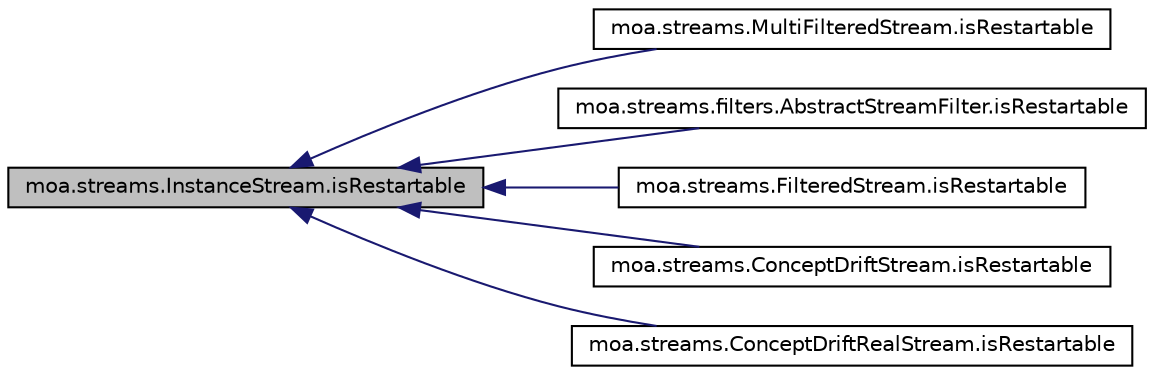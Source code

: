 digraph G
{
  edge [fontname="Helvetica",fontsize="10",labelfontname="Helvetica",labelfontsize="10"];
  node [fontname="Helvetica",fontsize="10",shape=record];
  rankdir=LR;
  Node1 [label="moa.streams.InstanceStream.isRestartable",height=0.2,width=0.4,color="black", fillcolor="grey75", style="filled" fontcolor="black"];
  Node1 -> Node2 [dir=back,color="midnightblue",fontsize="10",style="solid",fontname="Helvetica"];
  Node2 [label="moa.streams.MultiFilteredStream.isRestartable",height=0.2,width=0.4,color="black", fillcolor="white", style="filled",URL="$classmoa_1_1streams_1_1MultiFilteredStream.html#ac21ecd3506fd9284279204c013dc090a",tooltip="Gets whether this stream can restart."];
  Node1 -> Node3 [dir=back,color="midnightblue",fontsize="10",style="solid",fontname="Helvetica"];
  Node3 [label="moa.streams.filters.AbstractStreamFilter.isRestartable",height=0.2,width=0.4,color="black", fillcolor="white", style="filled",URL="$classmoa_1_1streams_1_1filters_1_1AbstractStreamFilter.html#a9186efb93b906faac01ab45a18aa41e5",tooltip="Gets whether this stream can restart."];
  Node1 -> Node4 [dir=back,color="midnightblue",fontsize="10",style="solid",fontname="Helvetica"];
  Node4 [label="moa.streams.FilteredStream.isRestartable",height=0.2,width=0.4,color="black", fillcolor="white", style="filled",URL="$classmoa_1_1streams_1_1FilteredStream.html#af072398783756a736b33edad2672762c",tooltip="Gets whether this stream can restart."];
  Node1 -> Node5 [dir=back,color="midnightblue",fontsize="10",style="solid",fontname="Helvetica"];
  Node5 [label="moa.streams.ConceptDriftStream.isRestartable",height=0.2,width=0.4,color="black", fillcolor="white", style="filled",URL="$classmoa_1_1streams_1_1ConceptDriftStream.html#a5568dc7f2e26a62ae5fbde9591e40656",tooltip="Gets whether this stream can restart."];
  Node1 -> Node6 [dir=back,color="midnightblue",fontsize="10",style="solid",fontname="Helvetica"];
  Node6 [label="moa.streams.ConceptDriftRealStream.isRestartable",height=0.2,width=0.4,color="black", fillcolor="white", style="filled",URL="$classmoa_1_1streams_1_1ConceptDriftRealStream.html#af57d21e5e0003054f5576a197e2dba9c",tooltip="Gets whether this stream can restart."];
}

